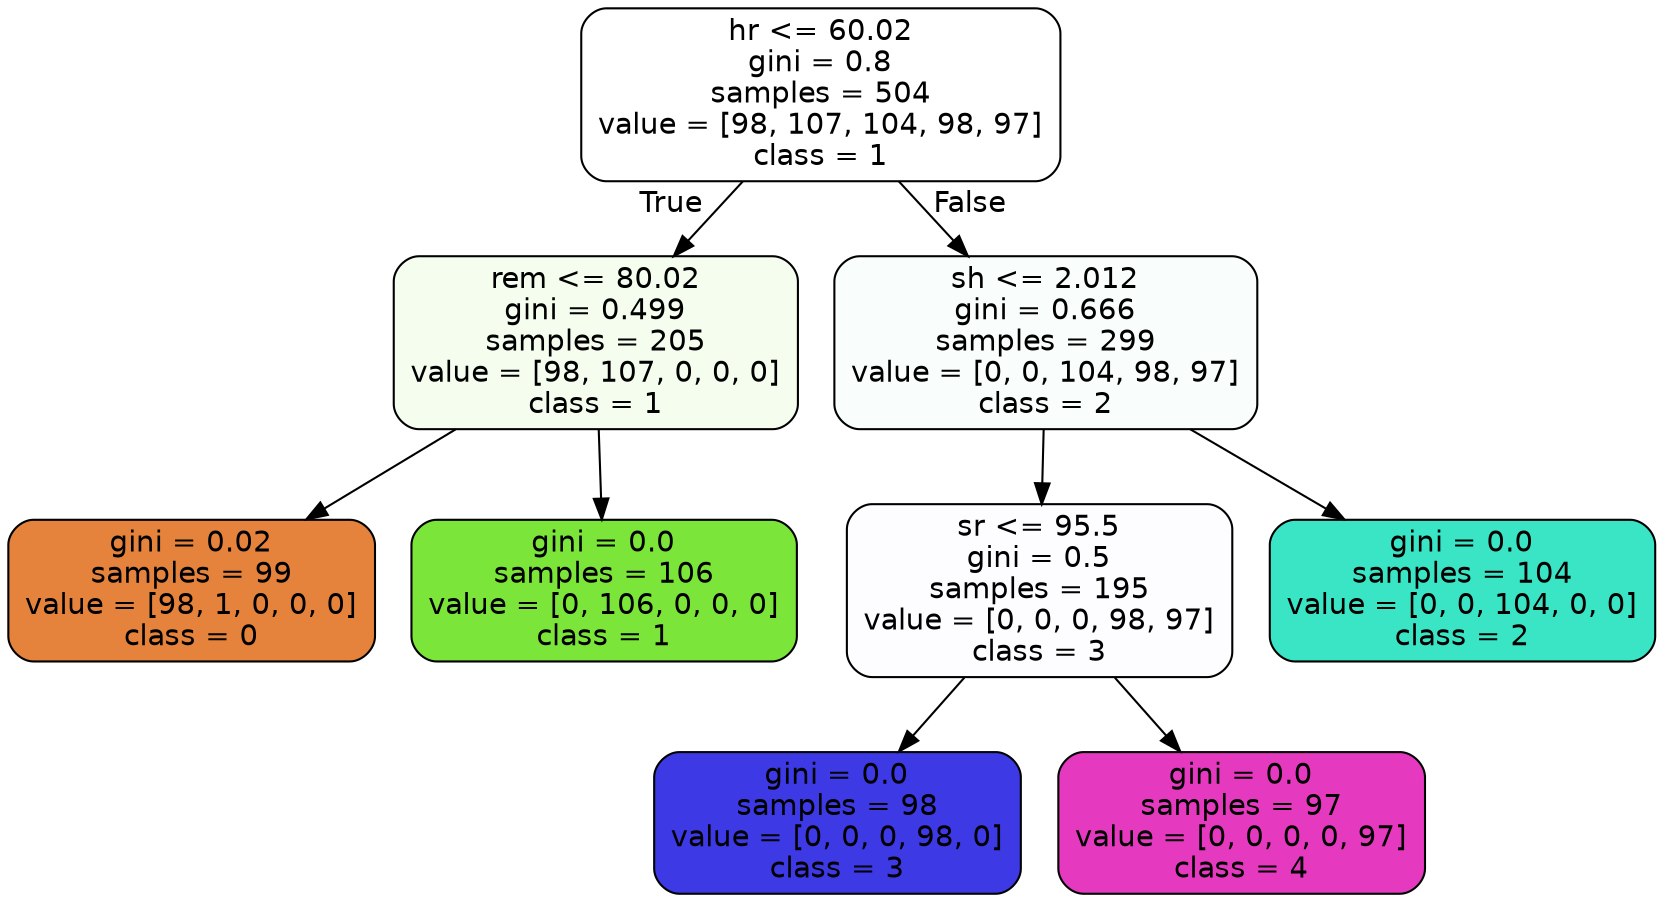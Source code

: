 digraph Tree {
node [shape=box, style="filled, rounded", color="black", fontname="helvetica"] ;
edge [fontname="helvetica"] ;
0 [label="hr <= 60.02\ngini = 0.8\nsamples = 504\nvalue = [98, 107, 104, 98, 97]\nclass = 1", fillcolor="#fefffe"] ;
1 [label="rem <= 80.02\ngini = 0.499\nsamples = 205\nvalue = [98, 107, 0, 0, 0]\nclass = 1", fillcolor="#f4fdee"] ;
0 -> 1 [labeldistance=2.5, labelangle=45, headlabel="True"] ;
5 [label="gini = 0.02\nsamples = 99\nvalue = [98, 1, 0, 0, 0]\nclass = 0", fillcolor="#e5823b"] ;
1 -> 5 ;
6 [label="gini = 0.0\nsamples = 106\nvalue = [0, 106, 0, 0, 0]\nclass = 1", fillcolor="#7be539"] ;
1 -> 6 ;
2 [label="sh <= 2.012\ngini = 0.666\nsamples = 299\nvalue = [0, 0, 104, 98, 97]\nclass = 2", fillcolor="#f9fefd"] ;
0 -> 2 [labeldistance=2.5, labelangle=-45, headlabel="False"] ;
3 [label="sr <= 95.5\ngini = 0.5\nsamples = 195\nvalue = [0, 0, 0, 98, 97]\nclass = 3", fillcolor="#fdfdff"] ;
2 -> 3 ;
7 [label="gini = 0.0\nsamples = 98\nvalue = [0, 0, 0, 98, 0]\nclass = 3", fillcolor="#3c39e5"] ;
3 -> 7 ;
8 [label="gini = 0.0\nsamples = 97\nvalue = [0, 0, 0, 0, 97]\nclass = 4", fillcolor="#e539c0"] ;
3 -> 8 ;
4 [label="gini = 0.0\nsamples = 104\nvalue = [0, 0, 104, 0, 0]\nclass = 2", fillcolor="#39e5c5"] ;
2 -> 4 ;
}